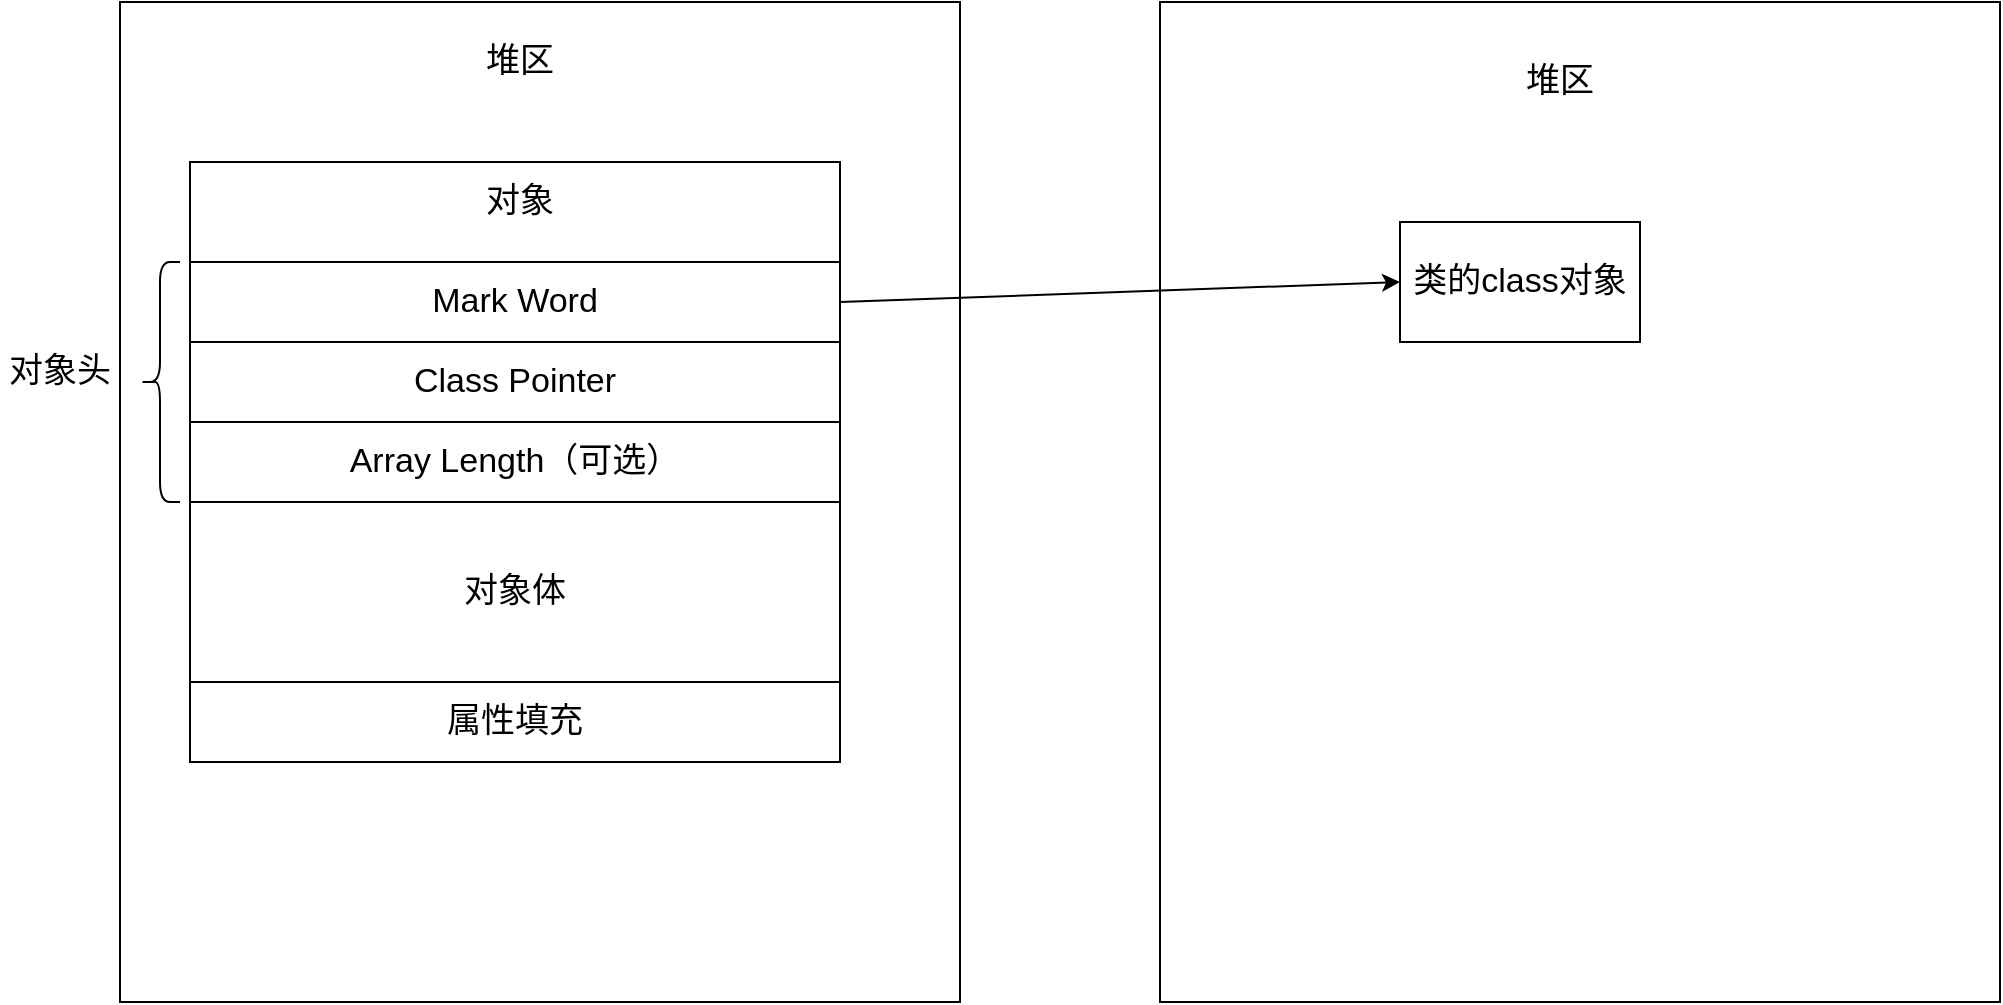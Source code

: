 <mxfile>
    <diagram id="VmgVUOuZsMyVfI8RfHsE" name="第 1 页">
        <mxGraphModel dx="1029" dy="790" grid="1" gridSize="10" guides="1" tooltips="1" connect="1" arrows="1" fold="1" page="1" pageScale="1" pageWidth="2339" pageHeight="3300" math="0" shadow="0">
            <root>
                <mxCell id="0"/>
                <mxCell id="1" parent="0"/>
                <mxCell id="5" value="" style="rounded=0;whiteSpace=wrap;html=1;" vertex="1" parent="1">
                    <mxGeometry x="960" y="200" width="420" height="500" as="geometry"/>
                </mxCell>
                <mxCell id="4" value="" style="rounded=0;whiteSpace=wrap;html=1;" vertex="1" parent="1">
                    <mxGeometry x="440" y="200" width="420" height="500" as="geometry"/>
                </mxCell>
                <mxCell id="6" value="堆区" style="text;html=1;strokeColor=none;fillColor=none;align=center;verticalAlign=middle;whiteSpace=wrap;rounded=0;strokeWidth=1;fontSize=17;" vertex="1" parent="1">
                    <mxGeometry x="590" y="210" width="100" height="40" as="geometry"/>
                </mxCell>
                <mxCell id="7" value="堆区" style="text;html=1;strokeColor=none;fillColor=none;align=center;verticalAlign=middle;whiteSpace=wrap;rounded=0;strokeWidth=1;fontSize=17;" vertex="1" parent="1">
                    <mxGeometry x="1110" y="220" width="100" height="40" as="geometry"/>
                </mxCell>
                <mxCell id="15" value="" style="rounded=0;whiteSpace=wrap;html=1;fontSize=17;strokeWidth=1;" vertex="1" parent="1">
                    <mxGeometry x="475" y="280" width="325" height="300" as="geometry"/>
                </mxCell>
                <mxCell id="17" value="对象" style="text;html=1;strokeColor=none;fillColor=none;align=center;verticalAlign=middle;whiteSpace=wrap;rounded=0;strokeWidth=1;fontSize=17;" vertex="1" parent="1">
                    <mxGeometry x="590" y="280" width="100" height="40" as="geometry"/>
                </mxCell>
                <mxCell id="25" style="edgeStyle=none;html=1;exitX=1;exitY=0.5;exitDx=0;exitDy=0;entryX=0;entryY=0.5;entryDx=0;entryDy=0;fontSize=17;" edge="1" parent="1" source="18" target="24">
                    <mxGeometry relative="1" as="geometry"/>
                </mxCell>
                <mxCell id="18" value="Mark Word" style="rounded=0;whiteSpace=wrap;html=1;fontSize=17;strokeWidth=1;labelBackgroundColor=none;" vertex="1" parent="1">
                    <mxGeometry x="475" y="330" width="325" height="40" as="geometry"/>
                </mxCell>
                <mxCell id="20" value="Class Pointer" style="rounded=0;whiteSpace=wrap;html=1;fontSize=17;strokeWidth=1;labelBackgroundColor=none;" vertex="1" parent="1">
                    <mxGeometry x="475" y="370" width="325" height="40" as="geometry"/>
                </mxCell>
                <mxCell id="21" value="Array Length（可选）" style="rounded=0;whiteSpace=wrap;html=1;fontSize=17;strokeWidth=1;labelBackgroundColor=none;" vertex="1" parent="1">
                    <mxGeometry x="475" y="410" width="325" height="40" as="geometry"/>
                </mxCell>
                <mxCell id="22" value="对象体" style="rounded=0;whiteSpace=wrap;html=1;fontSize=17;strokeWidth=1;" vertex="1" parent="1">
                    <mxGeometry x="475" y="450" width="325" height="90" as="geometry"/>
                </mxCell>
                <mxCell id="23" value="属性填充" style="rounded=0;whiteSpace=wrap;html=1;fontSize=17;strokeWidth=1;" vertex="1" parent="1">
                    <mxGeometry x="475" y="540" width="325" height="40" as="geometry"/>
                </mxCell>
                <mxCell id="24" value="类的class对象" style="rounded=0;whiteSpace=wrap;html=1;fontSize=17;strokeWidth=1;" vertex="1" parent="1">
                    <mxGeometry x="1080" y="310" width="120" height="60" as="geometry"/>
                </mxCell>
                <mxCell id="26" value="" style="shape=curlyBracket;whiteSpace=wrap;html=1;rounded=1;fontSize=17;strokeWidth=1;" vertex="1" parent="1">
                    <mxGeometry x="450" y="330" width="20" height="120" as="geometry"/>
                </mxCell>
                <mxCell id="27" value="对象头" style="text;html=1;strokeColor=none;fillColor=none;align=center;verticalAlign=middle;whiteSpace=wrap;rounded=0;fontSize=17;" vertex="1" parent="1">
                    <mxGeometry x="380" y="370" width="60" height="30" as="geometry"/>
                </mxCell>
            </root>
        </mxGraphModel>
    </diagram>
</mxfile>